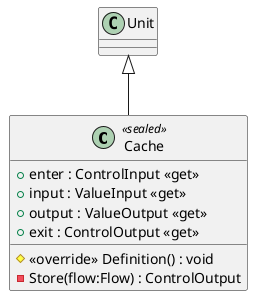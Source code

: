 @startuml
class Cache <<sealed>> {
    + enter : ControlInput <<get>>
    + input : ValueInput <<get>>
    + output : ValueOutput <<get>>
    + exit : ControlOutput <<get>>
    # <<override>> Definition() : void
    - Store(flow:Flow) : ControlOutput
}
Unit <|-- Cache
@enduml
